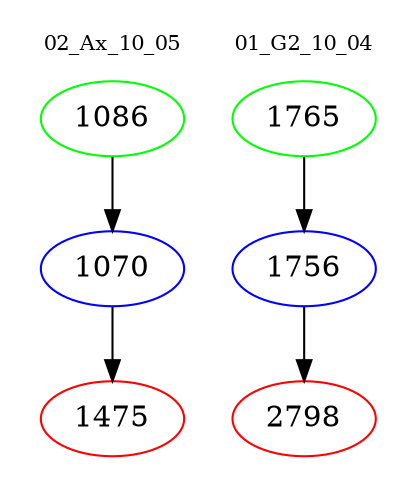 digraph{
subgraph cluster_0 {
color = white
label = "02_Ax_10_05";
fontsize=10;
T0_1086 [label="1086", color="green"]
T0_1086 -> T0_1070 [color="black"]
T0_1070 [label="1070", color="blue"]
T0_1070 -> T0_1475 [color="black"]
T0_1475 [label="1475", color="red"]
}
subgraph cluster_1 {
color = white
label = "01_G2_10_04";
fontsize=10;
T1_1765 [label="1765", color="green"]
T1_1765 -> T1_1756 [color="black"]
T1_1756 [label="1756", color="blue"]
T1_1756 -> T1_2798 [color="black"]
T1_2798 [label="2798", color="red"]
}
}
